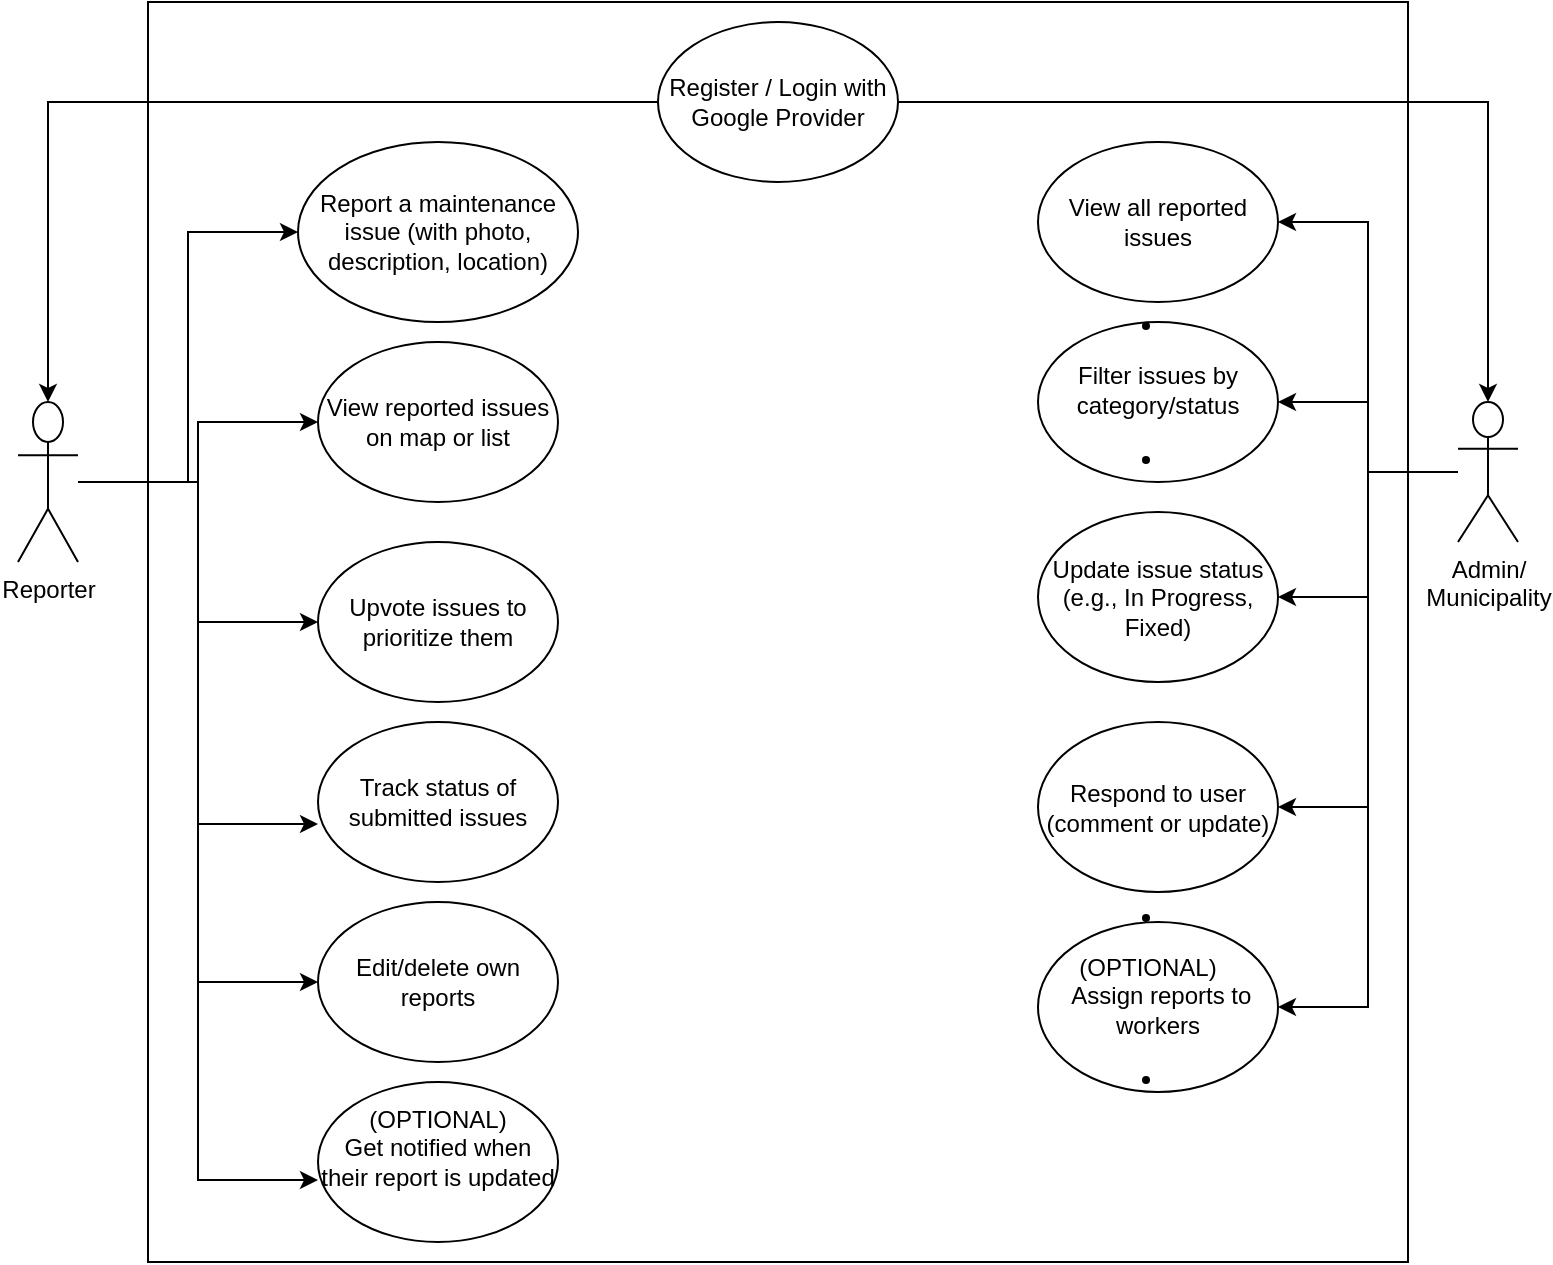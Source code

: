<mxfile version="26.1.2">
  <diagram name="Page-1" id="xcGfWG3UVuoapguwsm1m">
    <mxGraphModel grid="1" page="1" gridSize="10" guides="1" tooltips="1" connect="1" arrows="1" fold="1" pageScale="1" pageWidth="827" pageHeight="1169" math="0" shadow="0">
      <root>
        <mxCell id="0" />
        <mxCell id="1" parent="0" />
        <mxCell id="-qHJtycQtr3Dz5-sj4Bg-1" value="" style="whiteSpace=wrap;html=1;aspect=fixed;" vertex="1" parent="1">
          <mxGeometry x="125" y="250" width="630" height="630" as="geometry" />
        </mxCell>
        <mxCell id="ELdl0wSaleDAwUZtzIcO-26" style="edgeStyle=orthogonalEdgeStyle;rounded=0;orthogonalLoop=1;jettySize=auto;html=1;" edge="1" parent="1" source="-qHJtycQtr3Dz5-sj4Bg-3" target="ELdl0wSaleDAwUZtzIcO-2">
          <mxGeometry relative="1" as="geometry" />
        </mxCell>
        <mxCell id="ELdl0wSaleDAwUZtzIcO-27" style="edgeStyle=orthogonalEdgeStyle;rounded=0;orthogonalLoop=1;jettySize=auto;html=1;" edge="1" parent="1" source="-qHJtycQtr3Dz5-sj4Bg-3" target="ELdl0wSaleDAwUZtzIcO-3">
          <mxGeometry relative="1" as="geometry" />
        </mxCell>
        <mxCell id="ELdl0wSaleDAwUZtzIcO-29" style="edgeStyle=orthogonalEdgeStyle;rounded=0;orthogonalLoop=1;jettySize=auto;html=1;entryX=0;entryY=0.5;entryDx=0;entryDy=0;" edge="1" parent="1" source="-qHJtycQtr3Dz5-sj4Bg-3" target="ELdl0wSaleDAwUZtzIcO-20">
          <mxGeometry relative="1" as="geometry" />
        </mxCell>
        <mxCell id="ELdl0wSaleDAwUZtzIcO-31" style="edgeStyle=orthogonalEdgeStyle;rounded=0;orthogonalLoop=1;jettySize=auto;html=1;entryX=0;entryY=0.5;entryDx=0;entryDy=0;" edge="1" parent="1" source="-qHJtycQtr3Dz5-sj4Bg-3" target="ELdl0wSaleDAwUZtzIcO-1">
          <mxGeometry relative="1" as="geometry" />
        </mxCell>
        <mxCell id="-qHJtycQtr3Dz5-sj4Bg-3" value="Reporter" style="shape=umlActor;verticalLabelPosition=bottom;verticalAlign=top;html=1;outlineConnect=0;" vertex="1" parent="1">
          <mxGeometry x="60" y="450" width="30" height="80" as="geometry" />
        </mxCell>
        <mxCell id="ELdl0wSaleDAwUZtzIcO-33" style="edgeStyle=orthogonalEdgeStyle;rounded=0;orthogonalLoop=1;jettySize=auto;html=1;entryX=1;entryY=0.5;entryDx=0;entryDy=0;" edge="1" parent="1" source="-qHJtycQtr3Dz5-sj4Bg-4" target="ELdl0wSaleDAwUZtzIcO-5">
          <mxGeometry relative="1" as="geometry" />
        </mxCell>
        <mxCell id="ELdl0wSaleDAwUZtzIcO-34" style="edgeStyle=orthogonalEdgeStyle;rounded=0;orthogonalLoop=1;jettySize=auto;html=1;entryX=1;entryY=0.5;entryDx=0;entryDy=0;" edge="1" parent="1" source="-qHJtycQtr3Dz5-sj4Bg-4" target="ELdl0wSaleDAwUZtzIcO-6">
          <mxGeometry relative="1" as="geometry" />
        </mxCell>
        <mxCell id="ELdl0wSaleDAwUZtzIcO-35" style="edgeStyle=orthogonalEdgeStyle;rounded=0;orthogonalLoop=1;jettySize=auto;html=1;entryX=1;entryY=0.5;entryDx=0;entryDy=0;" edge="1" parent="1" source="-qHJtycQtr3Dz5-sj4Bg-4" target="ELdl0wSaleDAwUZtzIcO-7">
          <mxGeometry relative="1" as="geometry" />
        </mxCell>
        <mxCell id="ELdl0wSaleDAwUZtzIcO-36" style="edgeStyle=orthogonalEdgeStyle;rounded=0;orthogonalLoop=1;jettySize=auto;html=1;entryX=1;entryY=0.5;entryDx=0;entryDy=0;" edge="1" parent="1" source="-qHJtycQtr3Dz5-sj4Bg-4" target="ELdl0wSaleDAwUZtzIcO-22">
          <mxGeometry relative="1" as="geometry" />
        </mxCell>
        <mxCell id="ELdl0wSaleDAwUZtzIcO-37" style="edgeStyle=orthogonalEdgeStyle;rounded=0;orthogonalLoop=1;jettySize=auto;html=1;entryX=1;entryY=0.5;entryDx=0;entryDy=0;" edge="1" parent="1" source="-qHJtycQtr3Dz5-sj4Bg-4" target="ELdl0wSaleDAwUZtzIcO-21">
          <mxGeometry relative="1" as="geometry" />
        </mxCell>
        <mxCell id="-qHJtycQtr3Dz5-sj4Bg-4" value="Admin/&lt;div&gt;Municipality&lt;div&gt;&lt;br&gt;&lt;/div&gt;&lt;/div&gt;" style="shape=umlActor;verticalLabelPosition=bottom;verticalAlign=top;html=1;outlineConnect=0;" vertex="1" parent="1">
          <mxGeometry x="780" y="450" width="30" height="70" as="geometry" />
        </mxCell>
        <mxCell id="ELdl0wSaleDAwUZtzIcO-1" value="Report a maintenance issue (with photo, description, location)" style="ellipse;whiteSpace=wrap;html=1;" vertex="1" parent="1">
          <mxGeometry x="200" y="320" width="140" height="90" as="geometry" />
        </mxCell>
        <mxCell id="ELdl0wSaleDAwUZtzIcO-2" value="View reported issues on map or list" style="ellipse;whiteSpace=wrap;html=1;" vertex="1" parent="1">
          <mxGeometry x="210" y="420" width="120" height="80" as="geometry" />
        </mxCell>
        <mxCell id="ELdl0wSaleDAwUZtzIcO-3" value="Upvote issues to prioritize them" style="ellipse;whiteSpace=wrap;html=1;" vertex="1" parent="1">
          <mxGeometry x="210" y="520" width="120" height="80" as="geometry" />
        </mxCell>
        <mxCell id="ELdl0wSaleDAwUZtzIcO-4" value="Track status of submitted issues" style="ellipse;whiteSpace=wrap;html=1;" vertex="1" parent="1">
          <mxGeometry x="210" y="610" width="120" height="80" as="geometry" />
        </mxCell>
        <mxCell id="ELdl0wSaleDAwUZtzIcO-5" value="View all reported issues" style="ellipse;whiteSpace=wrap;html=1;" vertex="1" parent="1">
          <mxGeometry x="570" y="320" width="120" height="80" as="geometry" />
        </mxCell>
        <mxCell id="ELdl0wSaleDAwUZtzIcO-6" value="&lt;li class=&quot;&quot; data-end=&quot;622&quot; data-start=&quot;587&quot;&gt;&lt;p class=&quot;&quot; data-end=&quot;622&quot; data-start=&quot;590&quot;&gt;Filter issues by category/status&lt;/p&gt;&lt;/li&gt;&lt;li class=&quot;&quot; data-end=&quot;672&quot; data-start=&quot;623&quot;&gt;&lt;br&gt;&lt;p class=&quot;&quot; data-end=&quot;672&quot; data-start=&quot;626&quot;&gt;&lt;/p&gt;&lt;/li&gt;" style="ellipse;whiteSpace=wrap;html=1;" vertex="1" parent="1">
          <mxGeometry x="570" y="410" width="120" height="80" as="geometry" />
        </mxCell>
        <mxCell id="ELdl0wSaleDAwUZtzIcO-7" value="Update issue status (e.g., In Progress, Fixed)" style="ellipse;whiteSpace=wrap;html=1;" vertex="1" parent="1">
          <mxGeometry x="570" y="505" width="120" height="85" as="geometry" />
        </mxCell>
        <mxCell id="ELdl0wSaleDAwUZtzIcO-8" value="(OPTIONAL)&lt;br&gt;Get notified when their report is updated&lt;div&gt;&lt;br/&gt;&lt;/div&gt;" style="ellipse;whiteSpace=wrap;html=1;" vertex="1" parent="1">
          <mxGeometry x="210" y="790" width="120" height="80" as="geometry" />
        </mxCell>
        <mxCell id="ELdl0wSaleDAwUZtzIcO-9" value="Register / Login with Google Provider" style="ellipse;whiteSpace=wrap;html=1;" vertex="1" parent="1">
          <mxGeometry x="380" y="260" width="120" height="80" as="geometry" />
        </mxCell>
        <mxCell id="ELdl0wSaleDAwUZtzIcO-11" style="edgeStyle=orthogonalEdgeStyle;rounded=0;orthogonalLoop=1;jettySize=auto;html=1;entryX=0.5;entryY=0;entryDx=0;entryDy=0;entryPerimeter=0;" edge="1" parent="1" source="ELdl0wSaleDAwUZtzIcO-9" target="-qHJtycQtr3Dz5-sj4Bg-3">
          <mxGeometry relative="1" as="geometry" />
        </mxCell>
        <mxCell id="ELdl0wSaleDAwUZtzIcO-12" style="edgeStyle=orthogonalEdgeStyle;rounded=0;orthogonalLoop=1;jettySize=auto;html=1;entryX=0.5;entryY=0;entryDx=0;entryDy=0;entryPerimeter=0;" edge="1" parent="1" source="ELdl0wSaleDAwUZtzIcO-9" target="-qHJtycQtr3Dz5-sj4Bg-4">
          <mxGeometry relative="1" as="geometry" />
        </mxCell>
        <mxCell id="ELdl0wSaleDAwUZtzIcO-20" value="Edit/delete own reports" style="ellipse;whiteSpace=wrap;html=1;" vertex="1" parent="1">
          <mxGeometry x="210" y="700" width="120" height="80" as="geometry" />
        </mxCell>
        <mxCell id="ELdl0wSaleDAwUZtzIcO-21" value="&lt;li class=&quot;&quot; data-end=&quot;712&quot; data-start=&quot;673&quot;&gt;&lt;p class=&quot;&quot; data-end=&quot;712&quot; data-start=&quot;676&quot;&gt;(OPTIONAL)&amp;nbsp; &amp;nbsp; &amp;nbsp;Assign reports to workers&lt;/p&gt;&lt;/li&gt;&lt;li class=&quot;&quot; data-end=&quot;751&quot; data-start=&quot;713&quot;&gt;&lt;br&gt;&lt;p class=&quot;&quot; data-end=&quot;751&quot; data-start=&quot;716&quot;&gt;&lt;/p&gt;&lt;/li&gt;" style="ellipse;whiteSpace=wrap;html=1;" vertex="1" parent="1">
          <mxGeometry x="570" y="710" width="120" height="85" as="geometry" />
        </mxCell>
        <mxCell id="ELdl0wSaleDAwUZtzIcO-22" value="Respond to user (comment or update)" style="ellipse;whiteSpace=wrap;html=1;" vertex="1" parent="1">
          <mxGeometry x="570" y="610" width="120" height="85" as="geometry" />
        </mxCell>
        <mxCell id="ELdl0wSaleDAwUZtzIcO-28" style="edgeStyle=orthogonalEdgeStyle;rounded=0;orthogonalLoop=1;jettySize=auto;html=1;entryX=0;entryY=0.638;entryDx=0;entryDy=0;entryPerimeter=0;" edge="1" parent="1" source="-qHJtycQtr3Dz5-sj4Bg-3" target="ELdl0wSaleDAwUZtzIcO-4">
          <mxGeometry relative="1" as="geometry" />
        </mxCell>
        <mxCell id="ELdl0wSaleDAwUZtzIcO-30" style="edgeStyle=orthogonalEdgeStyle;rounded=0;orthogonalLoop=1;jettySize=auto;html=1;entryX=0;entryY=0.613;entryDx=0;entryDy=0;entryPerimeter=0;" edge="1" parent="1" source="-qHJtycQtr3Dz5-sj4Bg-3" target="ELdl0wSaleDAwUZtzIcO-8">
          <mxGeometry relative="1" as="geometry" />
        </mxCell>
      </root>
    </mxGraphModel>
  </diagram>
</mxfile>
